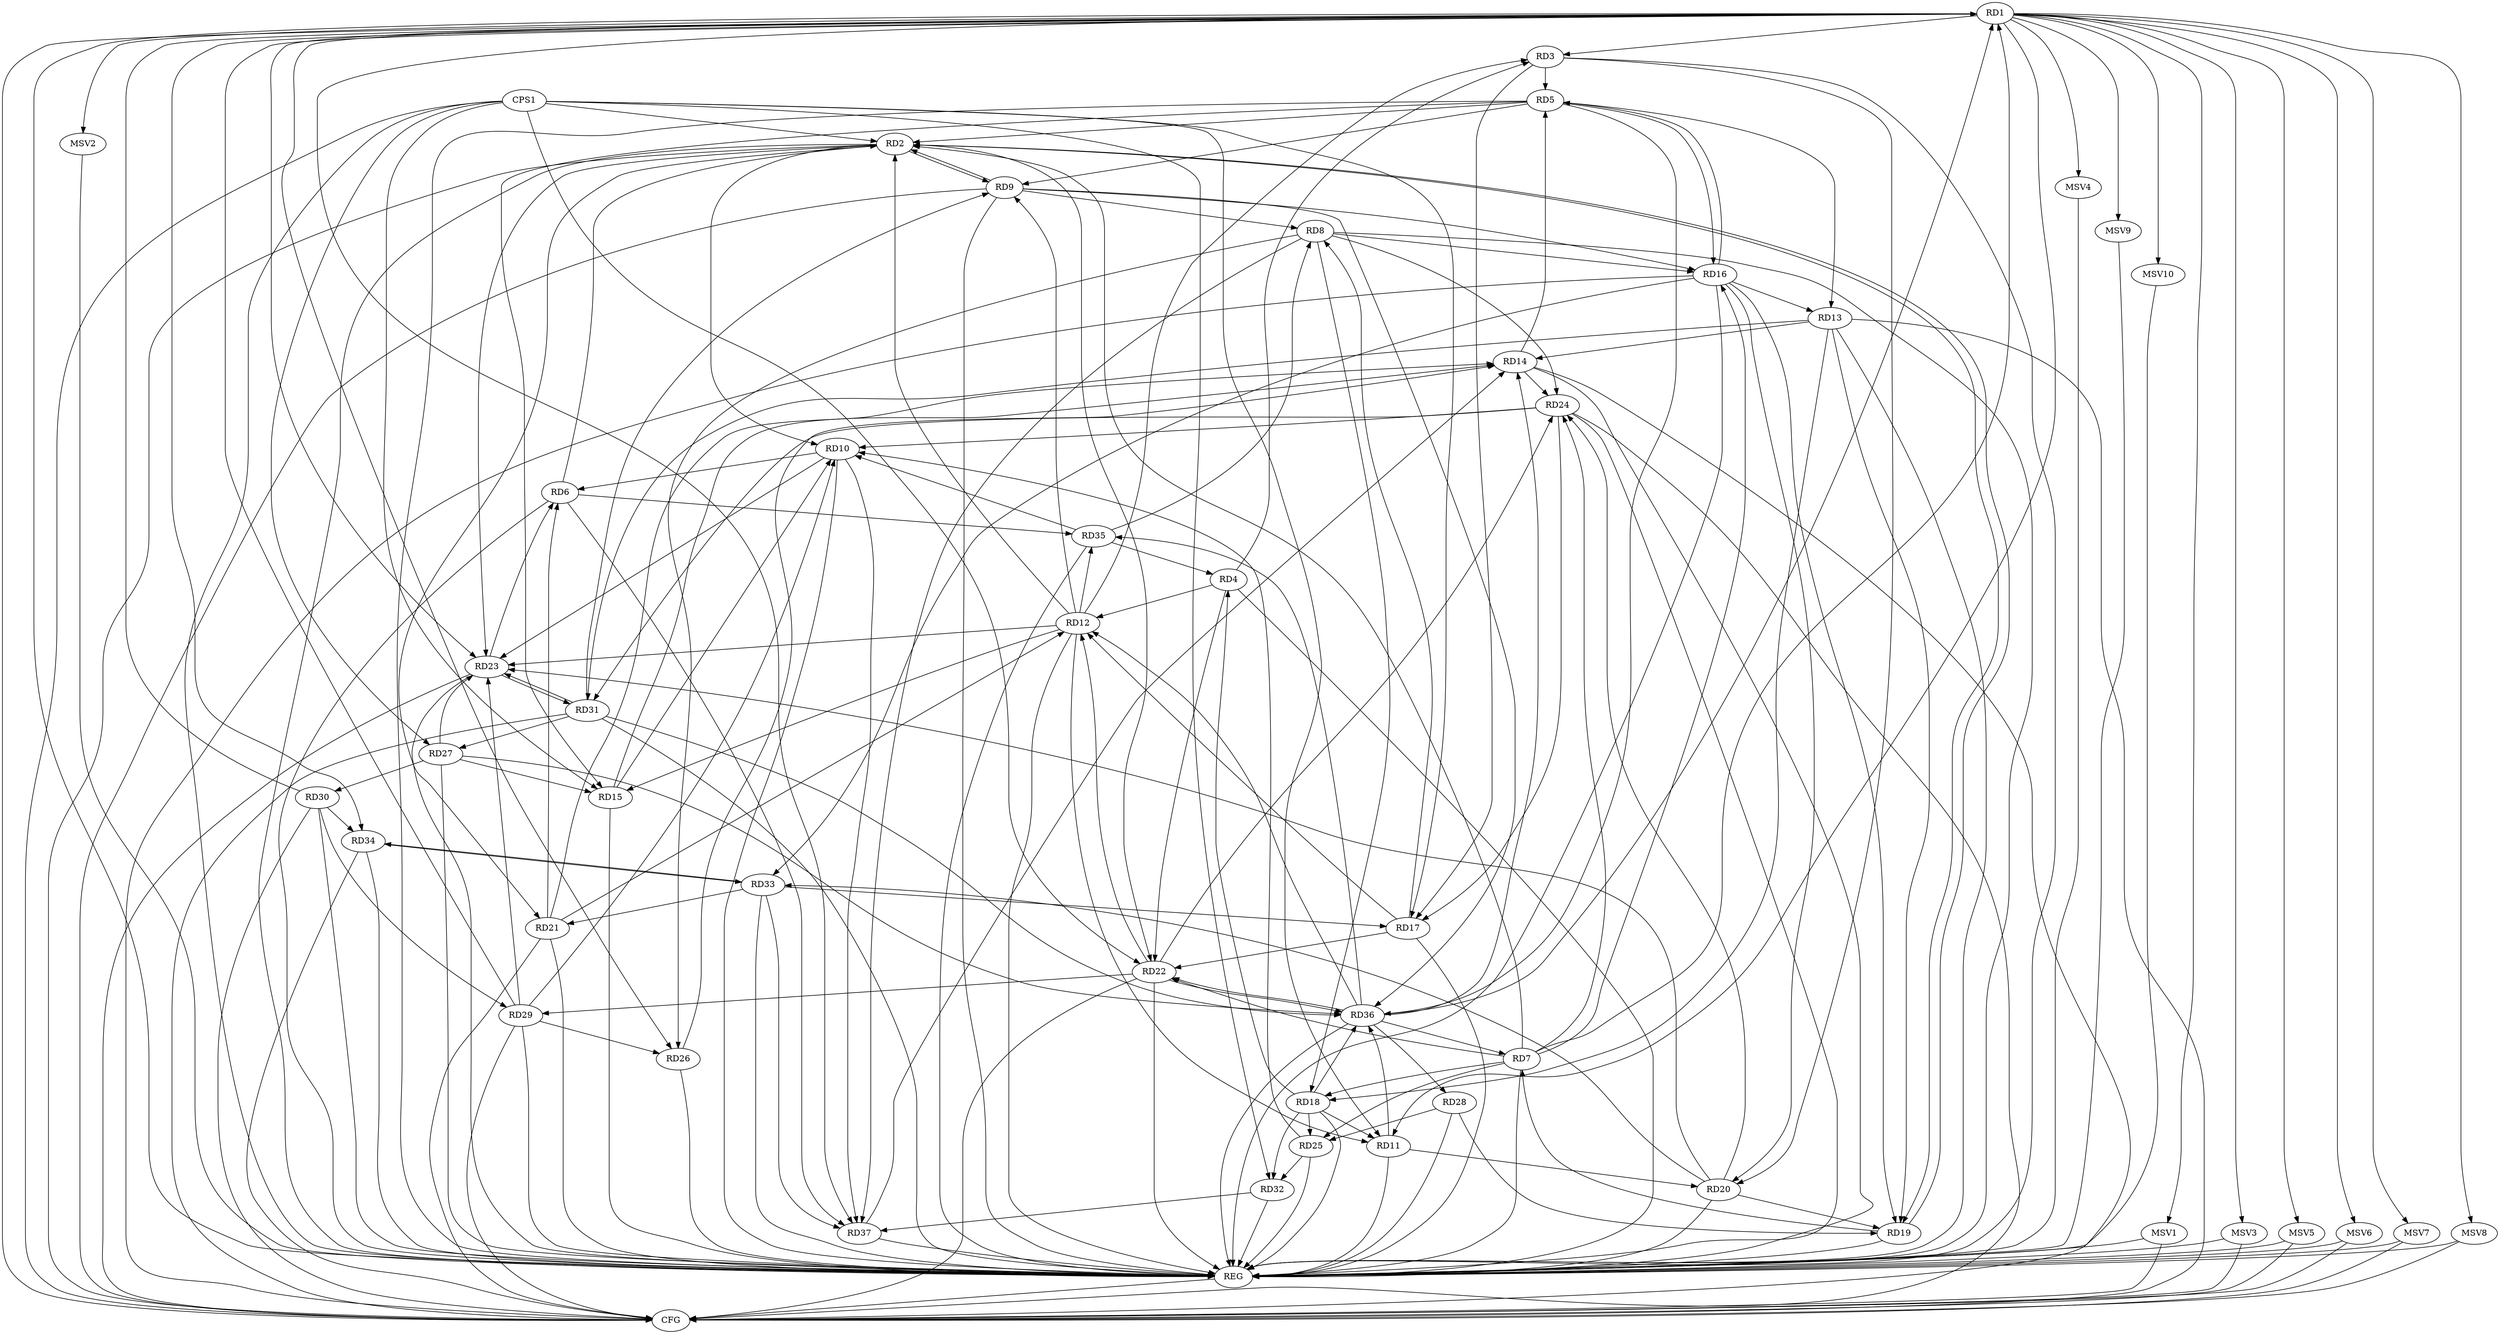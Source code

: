 strict digraph G {
  RD1 [ label="RD1" ];
  RD2 [ label="RD2" ];
  RD3 [ label="RD3" ];
  RD4 [ label="RD4" ];
  RD5 [ label="RD5" ];
  RD6 [ label="RD6" ];
  RD7 [ label="RD7" ];
  RD8 [ label="RD8" ];
  RD9 [ label="RD9" ];
  RD10 [ label="RD10" ];
  RD11 [ label="RD11" ];
  RD12 [ label="RD12" ];
  RD13 [ label="RD13" ];
  RD14 [ label="RD14" ];
  RD15 [ label="RD15" ];
  RD16 [ label="RD16" ];
  RD17 [ label="RD17" ];
  RD18 [ label="RD18" ];
  RD19 [ label="RD19" ];
  RD20 [ label="RD20" ];
  RD21 [ label="RD21" ];
  RD22 [ label="RD22" ];
  RD23 [ label="RD23" ];
  RD24 [ label="RD24" ];
  RD25 [ label="RD25" ];
  RD26 [ label="RD26" ];
  RD27 [ label="RD27" ];
  RD28 [ label="RD28" ];
  RD29 [ label="RD29" ];
  RD30 [ label="RD30" ];
  RD31 [ label="RD31" ];
  RD32 [ label="RD32" ];
  RD33 [ label="RD33" ];
  RD34 [ label="RD34" ];
  RD35 [ label="RD35" ];
  RD36 [ label="RD36" ];
  RD37 [ label="RD37" ];
  CPS1 [ label="CPS1" ];
  REG [ label="REG" ];
  CFG [ label="CFG" ];
  MSV1 [ label="MSV1" ];
  MSV2 [ label="MSV2" ];
  MSV3 [ label="MSV3" ];
  MSV4 [ label="MSV4" ];
  MSV5 [ label="MSV5" ];
  MSV6 [ label="MSV6" ];
  MSV7 [ label="MSV7" ];
  MSV8 [ label="MSV8" ];
  MSV9 [ label="MSV9" ];
  MSV10 [ label="MSV10" ];
  RD1 -> RD3;
  RD7 -> RD1;
  RD1 -> RD11;
  RD1 -> RD23;
  RD1 -> RD26;
  RD29 -> RD1;
  RD30 -> RD1;
  RD1 -> RD34;
  RD36 -> RD1;
  RD1 -> RD37;
  RD5 -> RD2;
  RD6 -> RD2;
  RD7 -> RD2;
  RD2 -> RD9;
  RD9 -> RD2;
  RD2 -> RD10;
  RD12 -> RD2;
  RD2 -> RD19;
  RD19 -> RD2;
  RD2 -> RD21;
  RD2 -> RD22;
  RD2 -> RD23;
  RD4 -> RD3;
  RD3 -> RD5;
  RD12 -> RD3;
  RD3 -> RD17;
  RD3 -> RD20;
  RD4 -> RD12;
  RD18 -> RD4;
  RD4 -> RD22;
  RD35 -> RD4;
  RD5 -> RD9;
  RD5 -> RD13;
  RD14 -> RD5;
  RD5 -> RD15;
  RD5 -> RD16;
  RD16 -> RD5;
  RD5 -> RD36;
  RD10 -> RD6;
  RD21 -> RD6;
  RD23 -> RD6;
  RD6 -> RD35;
  RD6 -> RD37;
  RD7 -> RD16;
  RD7 -> RD18;
  RD19 -> RD7;
  RD7 -> RD22;
  RD7 -> RD24;
  RD7 -> RD25;
  RD36 -> RD7;
  RD9 -> RD8;
  RD8 -> RD16;
  RD17 -> RD8;
  RD8 -> RD18;
  RD8 -> RD24;
  RD8 -> RD26;
  RD35 -> RD8;
  RD8 -> RD37;
  RD12 -> RD9;
  RD9 -> RD16;
  RD31 -> RD9;
  RD9 -> RD36;
  RD15 -> RD10;
  RD10 -> RD23;
  RD24 -> RD10;
  RD25 -> RD10;
  RD29 -> RD10;
  RD35 -> RD10;
  RD10 -> RD37;
  RD12 -> RD11;
  RD18 -> RD11;
  RD11 -> RD20;
  RD11 -> RD36;
  RD12 -> RD15;
  RD17 -> RD12;
  RD21 -> RD12;
  RD22 -> RD12;
  RD12 -> RD23;
  RD12 -> RD35;
  RD36 -> RD12;
  RD13 -> RD14;
  RD16 -> RD13;
  RD13 -> RD18;
  RD13 -> RD19;
  RD13 -> RD31;
  RD15 -> RD14;
  RD21 -> RD14;
  RD14 -> RD24;
  RD26 -> RD14;
  RD36 -> RD14;
  RD37 -> RD14;
  RD27 -> RD15;
  RD16 -> RD19;
  RD16 -> RD20;
  RD16 -> RD33;
  RD17 -> RD22;
  RD24 -> RD17;
  RD33 -> RD17;
  RD18 -> RD25;
  RD18 -> RD32;
  RD18 -> RD36;
  RD20 -> RD19;
  RD28 -> RD19;
  RD20 -> RD23;
  RD20 -> RD24;
  RD20 -> RD33;
  RD33 -> RD21;
  RD22 -> RD24;
  RD22 -> RD29;
  RD22 -> RD36;
  RD36 -> RD22;
  RD27 -> RD23;
  RD29 -> RD23;
  RD23 -> RD31;
  RD31 -> RD23;
  RD24 -> RD31;
  RD28 -> RD25;
  RD25 -> RD32;
  RD29 -> RD26;
  RD27 -> RD30;
  RD31 -> RD27;
  RD27 -> RD36;
  RD36 -> RD28;
  RD30 -> RD29;
  RD30 -> RD34;
  RD31 -> RD36;
  RD32 -> RD37;
  RD33 -> RD34;
  RD34 -> RD33;
  RD33 -> RD37;
  RD36 -> RD35;
  CPS1 -> RD15;
  CPS1 -> RD2;
  CPS1 -> RD32;
  CPS1 -> RD17;
  CPS1 -> RD11;
  CPS1 -> RD22;
  CPS1 -> RD27;
  RD1 -> REG;
  RD2 -> REG;
  RD3 -> REG;
  RD4 -> REG;
  RD5 -> REG;
  RD6 -> REG;
  RD7 -> REG;
  RD8 -> REG;
  RD9 -> REG;
  RD10 -> REG;
  RD11 -> REG;
  RD12 -> REG;
  RD13 -> REG;
  RD14 -> REG;
  RD15 -> REG;
  RD16 -> REG;
  RD17 -> REG;
  RD18 -> REG;
  RD19 -> REG;
  RD20 -> REG;
  RD21 -> REG;
  RD22 -> REG;
  RD23 -> REG;
  RD24 -> REG;
  RD25 -> REG;
  RD26 -> REG;
  RD27 -> REG;
  RD28 -> REG;
  RD29 -> REG;
  RD30 -> REG;
  RD31 -> REG;
  RD32 -> REG;
  RD33 -> REG;
  RD34 -> REG;
  RD35 -> REG;
  RD36 -> REG;
  RD37 -> REG;
  CPS1 -> REG;
  RD9 -> CFG;
  RD16 -> CFG;
  RD29 -> CFG;
  RD1 -> CFG;
  RD34 -> CFG;
  RD30 -> CFG;
  RD23 -> CFG;
  RD22 -> CFG;
  RD13 -> CFG;
  RD24 -> CFG;
  CPS1 -> CFG;
  RD31 -> CFG;
  RD21 -> CFG;
  RD2 -> CFG;
  RD14 -> CFG;
  REG -> CFG;
  RD1 -> MSV1;
  MSV1 -> REG;
  MSV1 -> CFG;
  RD1 -> MSV2;
  MSV2 -> REG;
  RD1 -> MSV3;
  MSV3 -> REG;
  MSV3 -> CFG;
  RD1 -> MSV4;
  MSV4 -> REG;
  RD1 -> MSV5;
  MSV5 -> REG;
  MSV5 -> CFG;
  RD1 -> MSV6;
  RD1 -> MSV7;
  MSV6 -> REG;
  MSV6 -> CFG;
  MSV7 -> REG;
  MSV7 -> CFG;
  RD1 -> MSV8;
  RD1 -> MSV9;
  MSV8 -> REG;
  MSV8 -> CFG;
  MSV9 -> REG;
  RD1 -> MSV10;
  MSV10 -> REG;
}
